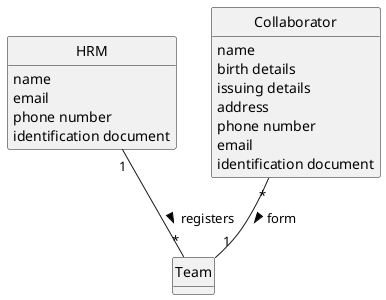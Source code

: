 @startuml
skinparam monochrome true
skinparam packageStyle rectangle
skinparam shadowing false
'skinparam linetype ortho
'left to right direction
skinparam classAttributeIconSize 0
hide circle
hide methods

'title Domain Model

'class Platform {
'  -description
'}

class HRM{
    name
    email
    phone number
    identification document
}

'class FM{
 '    name
 '    email
 '    phone number
 '    identification document
 '}

'class Skill{
'   name
'}

'class Job{
'    name
'}
'
class Collaborator{
    name
    birth details
    issuing details
    address
    phone number
    email
    identification document
}
'
class Team
'
'class Task{
'    name
'}
'
'class Vehicle{
'    Brand
'    Model
'    Type
'    Tare
'    Gross Weight
'    Current Km
'    Register Date
'    Acquisition Date
'    Maintenance/Check-up
'}
'
'class Check-up{
'    distance "km"
'}
'
'class Check-upList{
'    Vehicles needing check-up
'}

'HRM "1" -- "*" Skill : registers >
'HRM "1" -- "*" Job : registers >
'HRM "1" -- "*" Collaborator : registers >
HRM "1" -- "*" Team : registers >
'Collaborator "1" -- "*" Skill : has a set of >
'Collaborator "1" -- "1" Job : has >
Collaborator "*" -- "1" Team : form >
'Team "1" -- "*" Task : has >
'FM "1" -- "*" Vehicle : registers >
'FM "1" -- "*" "Check-up" : registers >
'Vehicle "1" -- "1" "Check-up" : needs >
'Team "1" -- "0..*" Vehicle : needs >
'"Check-upList" "1" -- "*" "Check-up" :  creates <


@enduml